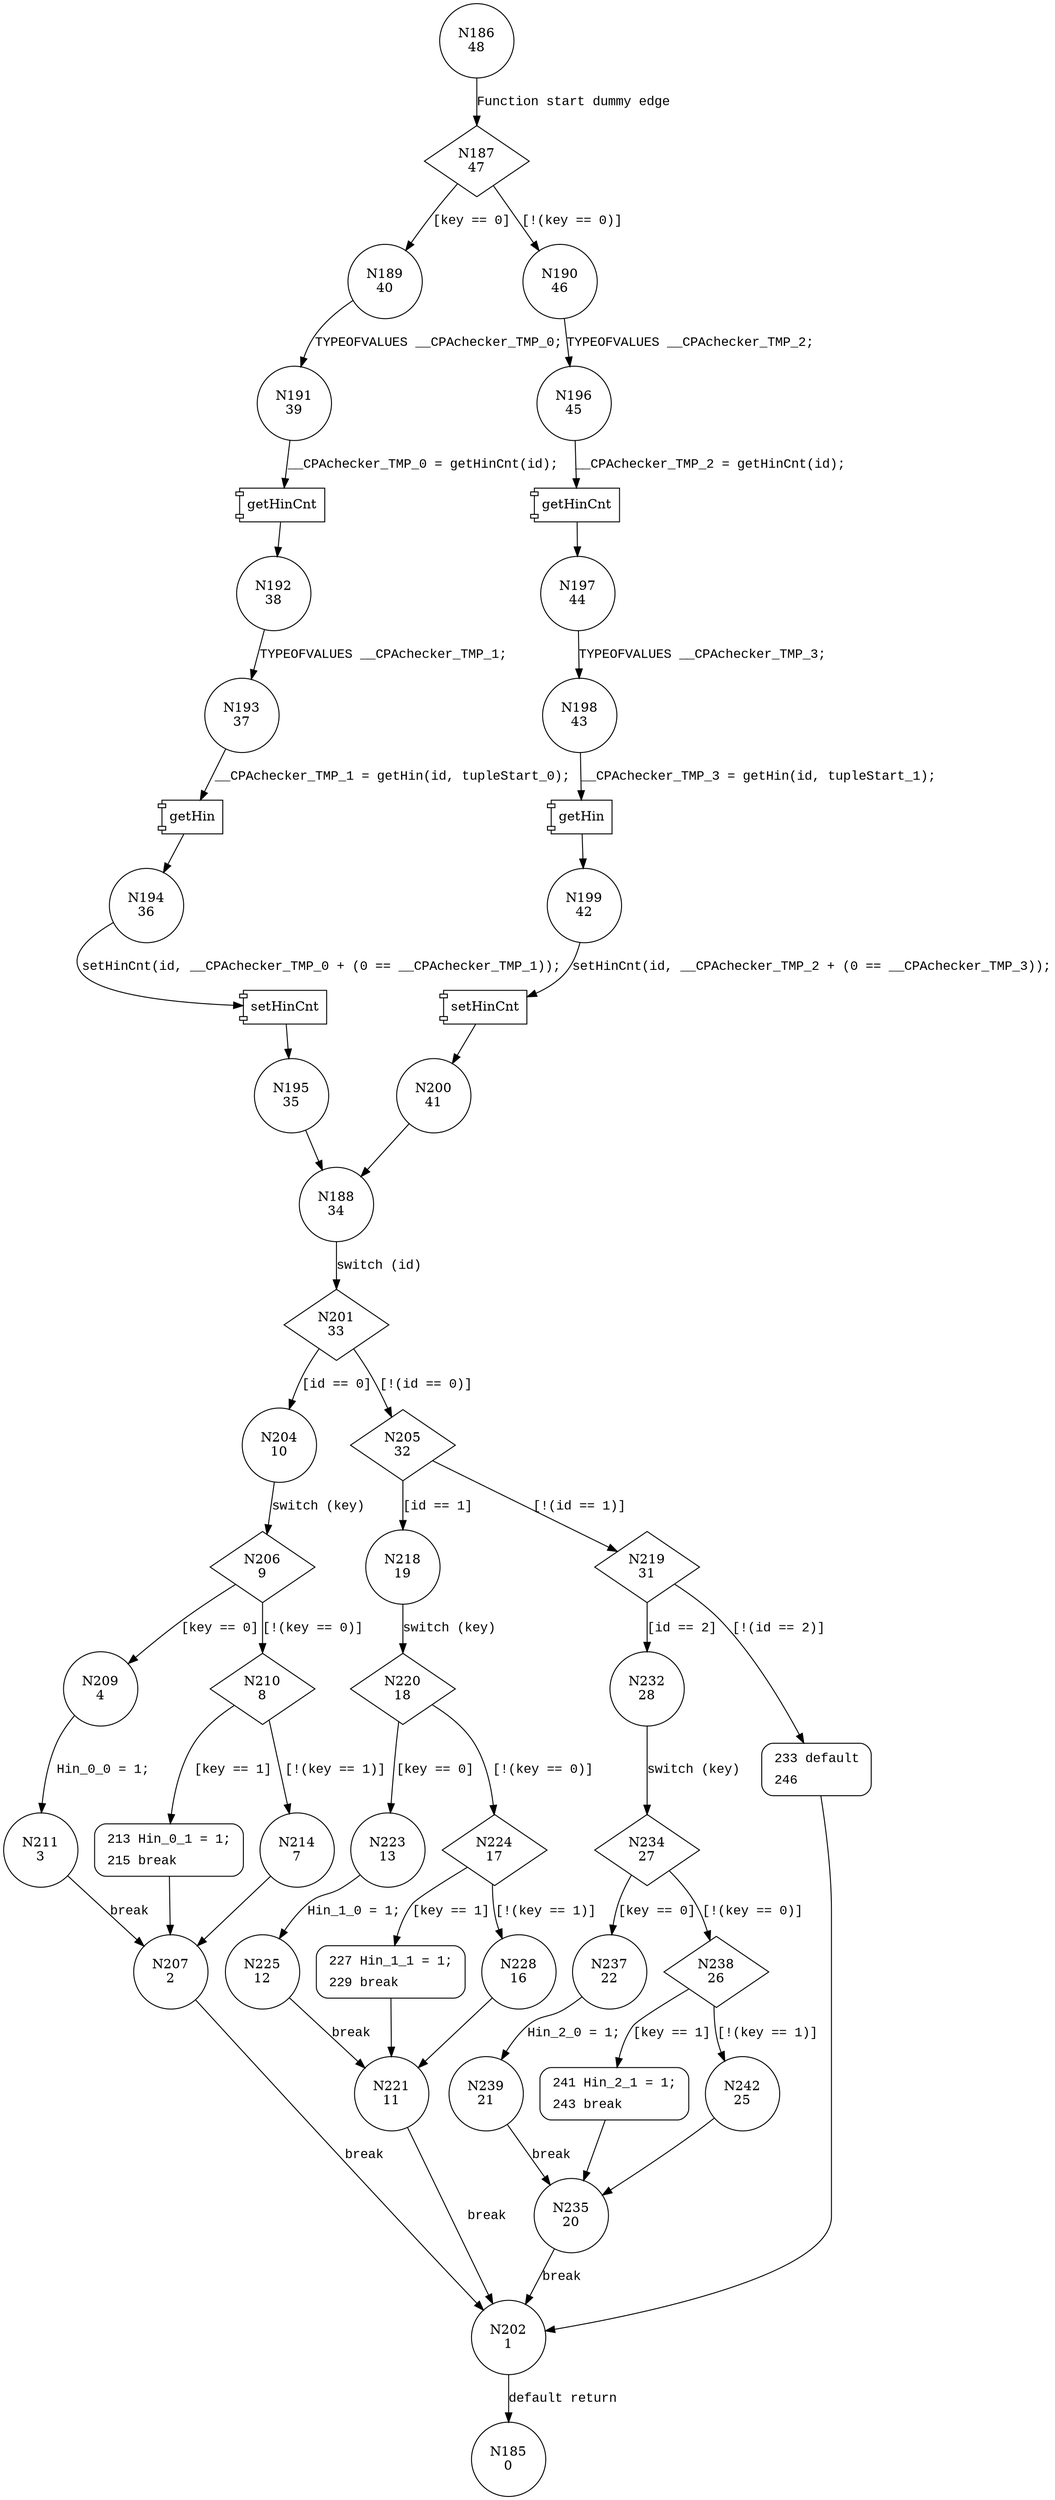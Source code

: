 digraph setHin {
186 [shape="circle" label="N186\n48"]
187 [shape="diamond" label="N187\n47"]
189 [shape="circle" label="N189\n40"]
190 [shape="circle" label="N190\n46"]
196 [shape="circle" label="N196\n45"]
197 [shape="circle" label="N197\n44"]
198 [shape="circle" label="N198\n43"]
199 [shape="circle" label="N199\n42"]
200 [shape="circle" label="N200\n41"]
188 [shape="circle" label="N188\n34"]
201 [shape="diamond" label="N201\n33"]
204 [shape="circle" label="N204\n10"]
205 [shape="diamond" label="N205\n32"]
218 [shape="circle" label="N218\n19"]
219 [shape="diamond" label="N219\n31"]
232 [shape="circle" label="N232\n28"]
233 [shape="circle" label="N233\n30"]
202 [shape="circle" label="N202\n1"]
185 [shape="circle" label="N185\n0"]
234 [shape="diamond" label="N234\n27"]
237 [shape="circle" label="N237\n22"]
238 [shape="diamond" label="N238\n26"]
241 [shape="circle" label="N241\n24"]
242 [shape="circle" label="N242\n25"]
235 [shape="circle" label="N235\n20"]
239 [shape="circle" label="N239\n21"]
220 [shape="diamond" label="N220\n18"]
223 [shape="circle" label="N223\n13"]
224 [shape="diamond" label="N224\n17"]
227 [shape="circle" label="N227\n15"]
228 [shape="circle" label="N228\n16"]
221 [shape="circle" label="N221\n11"]
225 [shape="circle" label="N225\n12"]
206 [shape="diamond" label="N206\n9"]
209 [shape="circle" label="N209\n4"]
210 [shape="diamond" label="N210\n8"]
213 [shape="circle" label="N213\n6"]
214 [shape="circle" label="N214\n7"]
207 [shape="circle" label="N207\n2"]
211 [shape="circle" label="N211\n3"]
191 [shape="circle" label="N191\n39"]
192 [shape="circle" label="N192\n38"]
193 [shape="circle" label="N193\n37"]
194 [shape="circle" label="N194\n36"]
195 [shape="circle" label="N195\n35"]
233 [style="filled,bold" penwidth="1" fillcolor="white" fontname="Courier New" shape="Mrecord" label=<<table border="0" cellborder="0" cellpadding="3" bgcolor="white"><tr><td align="right">233</td><td align="left">default</td></tr><tr><td align="right">246</td><td align="left"></td></tr></table>>]
233 -> 202[label=""]
241 [style="filled,bold" penwidth="1" fillcolor="white" fontname="Courier New" shape="Mrecord" label=<<table border="0" cellborder="0" cellpadding="3" bgcolor="white"><tr><td align="right">241</td><td align="left">Hin_2_1 = 1;</td></tr><tr><td align="right">243</td><td align="left">break</td></tr></table>>]
241 -> 235[label=""]
227 [style="filled,bold" penwidth="1" fillcolor="white" fontname="Courier New" shape="Mrecord" label=<<table border="0" cellborder="0" cellpadding="3" bgcolor="white"><tr><td align="right">227</td><td align="left">Hin_1_1 = 1;</td></tr><tr><td align="right">229</td><td align="left">break</td></tr></table>>]
227 -> 221[label=""]
213 [style="filled,bold" penwidth="1" fillcolor="white" fontname="Courier New" shape="Mrecord" label=<<table border="0" cellborder="0" cellpadding="3" bgcolor="white"><tr><td align="right">213</td><td align="left">Hin_0_1 = 1;</td></tr><tr><td align="right">215</td><td align="left">break</td></tr></table>>]
213 -> 207[label=""]
186 -> 187 [label="Function start dummy edge" fontname="Courier New"]
187 -> 189 [label="[key == 0]" fontname="Courier New"]
187 -> 190 [label="[!(key == 0)]" fontname="Courier New"]
100013 [shape="component" label="getHinCnt"]
196 -> 100013 [label="__CPAchecker_TMP_2 = getHinCnt(id);" fontname="Courier New"]
100013 -> 197 [label="" fontname="Courier New"]
100014 [shape="component" label="getHin"]
198 -> 100014 [label="__CPAchecker_TMP_3 = getHin(id, tupleStart_1);" fontname="Courier New"]
100014 -> 199 [label="" fontname="Courier New"]
100015 [shape="component" label="setHinCnt"]
199 -> 100015 [label="setHinCnt(id, __CPAchecker_TMP_2 + (0 == __CPAchecker_TMP_3));" fontname="Courier New"]
100015 -> 200 [label="" fontname="Courier New"]
188 -> 201 [label="switch (id)" fontname="Courier New"]
201 -> 204 [label="[id == 0]" fontname="Courier New"]
201 -> 205 [label="[!(id == 0)]" fontname="Courier New"]
205 -> 218 [label="[id == 1]" fontname="Courier New"]
205 -> 219 [label="[!(id == 1)]" fontname="Courier New"]
219 -> 232 [label="[id == 2]" fontname="Courier New"]
219 -> 233 [label="[!(id == 2)]" fontname="Courier New"]
202 -> 185 [label="default return" fontname="Courier New"]
234 -> 237 [label="[key == 0]" fontname="Courier New"]
234 -> 238 [label="[!(key == 0)]" fontname="Courier New"]
238 -> 241 [label="[key == 1]" fontname="Courier New"]
238 -> 242 [label="[!(key == 1)]" fontname="Courier New"]
235 -> 202 [label="break" fontname="Courier New"]
237 -> 239 [label="Hin_2_0 = 1;" fontname="Courier New"]
218 -> 220 [label="switch (key)" fontname="Courier New"]
220 -> 223 [label="[key == 0]" fontname="Courier New"]
220 -> 224 [label="[!(key == 0)]" fontname="Courier New"]
224 -> 227 [label="[key == 1]" fontname="Courier New"]
224 -> 228 [label="[!(key == 1)]" fontname="Courier New"]
221 -> 202 [label="break" fontname="Courier New"]
223 -> 225 [label="Hin_1_0 = 1;" fontname="Courier New"]
204 -> 206 [label="switch (key)" fontname="Courier New"]
206 -> 209 [label="[key == 0]" fontname="Courier New"]
206 -> 210 [label="[!(key == 0)]" fontname="Courier New"]
210 -> 213 [label="[key == 1]" fontname="Courier New"]
210 -> 214 [label="[!(key == 1)]" fontname="Courier New"]
207 -> 202 [label="break" fontname="Courier New"]
209 -> 211 [label="Hin_0_0 = 1;" fontname="Courier New"]
189 -> 191 [label="TYPEOFVALUES __CPAchecker_TMP_0;" fontname="Courier New"]
100016 [shape="component" label="getHinCnt"]
191 -> 100016 [label="__CPAchecker_TMP_0 = getHinCnt(id);" fontname="Courier New"]
100016 -> 192 [label="" fontname="Courier New"]
100017 [shape="component" label="getHin"]
193 -> 100017 [label="__CPAchecker_TMP_1 = getHin(id, tupleStart_0);" fontname="Courier New"]
100017 -> 194 [label="" fontname="Courier New"]
100018 [shape="component" label="setHinCnt"]
194 -> 100018 [label="setHinCnt(id, __CPAchecker_TMP_0 + (0 == __CPAchecker_TMP_1));" fontname="Courier New"]
100018 -> 195 [label="" fontname="Courier New"]
190 -> 196 [label="TYPEOFVALUES __CPAchecker_TMP_2;" fontname="Courier New"]
197 -> 198 [label="TYPEOFVALUES __CPAchecker_TMP_3;" fontname="Courier New"]
200 -> 188 [label="" fontname="Courier New"]
232 -> 234 [label="switch (key)" fontname="Courier New"]
242 -> 235 [label="" fontname="Courier New"]
239 -> 235 [label="break" fontname="Courier New"]
228 -> 221 [label="" fontname="Courier New"]
225 -> 221 [label="break" fontname="Courier New"]
214 -> 207 [label="" fontname="Courier New"]
211 -> 207 [label="break" fontname="Courier New"]
192 -> 193 [label="TYPEOFVALUES __CPAchecker_TMP_1;" fontname="Courier New"]
195 -> 188 [label="" fontname="Courier New"]
}